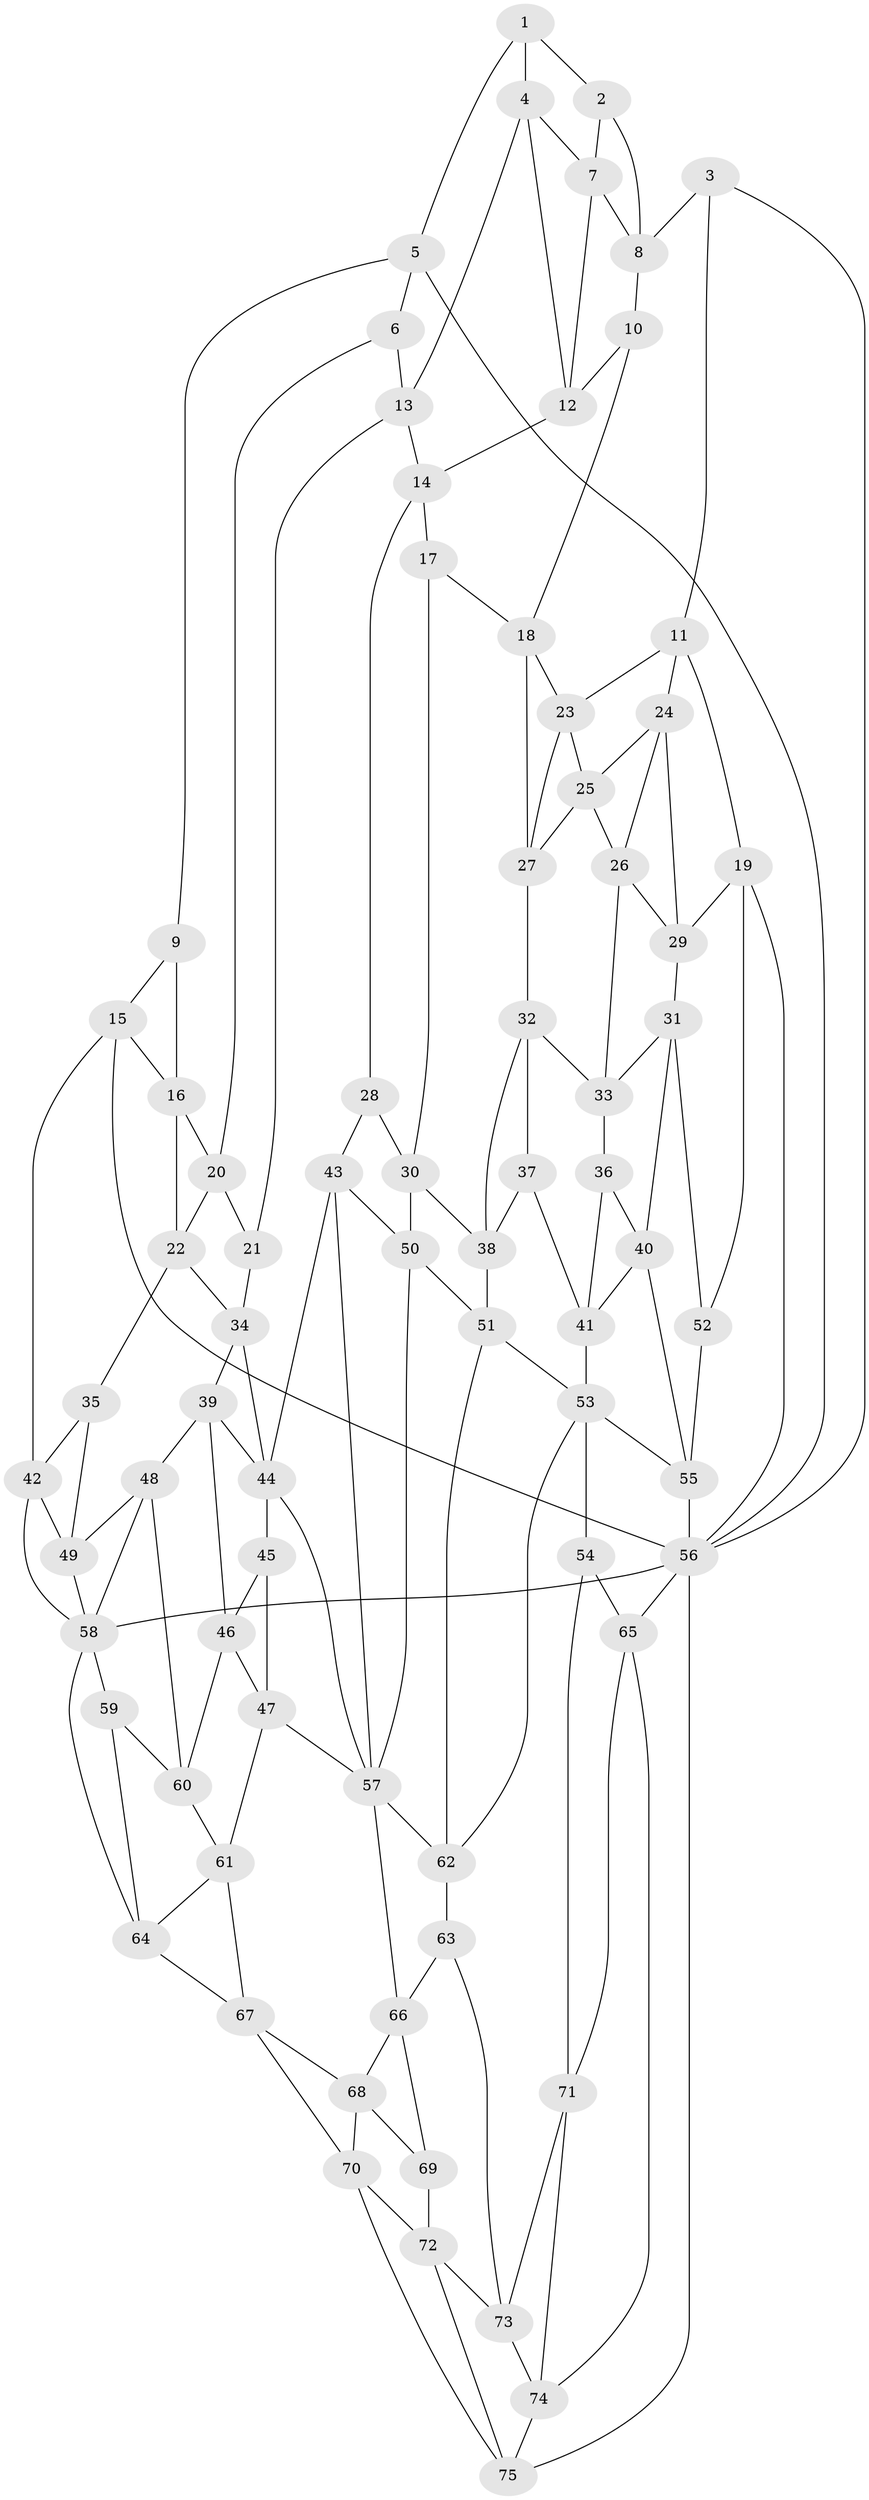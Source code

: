 // original degree distribution, {3: 0.013333333333333334, 5: 0.5733333333333334, 4: 0.21333333333333335, 6: 0.2}
// Generated by graph-tools (version 1.1) at 2025/51/03/09/25 03:51:10]
// undirected, 75 vertices, 146 edges
graph export_dot {
graph [start="1"]
  node [color=gray90,style=filled];
  1;
  2;
  3;
  4;
  5;
  6;
  7;
  8;
  9;
  10;
  11;
  12;
  13;
  14;
  15;
  16;
  17;
  18;
  19;
  20;
  21;
  22;
  23;
  24;
  25;
  26;
  27;
  28;
  29;
  30;
  31;
  32;
  33;
  34;
  35;
  36;
  37;
  38;
  39;
  40;
  41;
  42;
  43;
  44;
  45;
  46;
  47;
  48;
  49;
  50;
  51;
  52;
  53;
  54;
  55;
  56;
  57;
  58;
  59;
  60;
  61;
  62;
  63;
  64;
  65;
  66;
  67;
  68;
  69;
  70;
  71;
  72;
  73;
  74;
  75;
  1 -- 2 [weight=1.0];
  1 -- 4 [weight=1.0];
  1 -- 5 [weight=1.0];
  2 -- 7 [weight=1.0];
  2 -- 8 [weight=1.0];
  3 -- 8 [weight=1.0];
  3 -- 11 [weight=1.0];
  3 -- 56 [weight=1.0];
  4 -- 7 [weight=1.0];
  4 -- 12 [weight=1.0];
  4 -- 13 [weight=1.0];
  5 -- 6 [weight=1.0];
  5 -- 9 [weight=1.0];
  5 -- 56 [weight=1.0];
  6 -- 13 [weight=1.0];
  6 -- 20 [weight=1.0];
  7 -- 8 [weight=1.0];
  7 -- 12 [weight=1.0];
  8 -- 10 [weight=1.0];
  9 -- 15 [weight=1.0];
  9 -- 16 [weight=1.0];
  10 -- 12 [weight=1.0];
  10 -- 18 [weight=1.0];
  11 -- 19 [weight=1.0];
  11 -- 23 [weight=1.0];
  11 -- 24 [weight=1.0];
  12 -- 14 [weight=1.0];
  13 -- 14 [weight=1.0];
  13 -- 21 [weight=1.0];
  14 -- 17 [weight=1.0];
  14 -- 28 [weight=1.0];
  15 -- 16 [weight=1.0];
  15 -- 42 [weight=1.0];
  15 -- 56 [weight=1.0];
  16 -- 20 [weight=1.0];
  16 -- 22 [weight=1.0];
  17 -- 18 [weight=1.0];
  17 -- 30 [weight=1.0];
  18 -- 23 [weight=1.0];
  18 -- 27 [weight=1.0];
  19 -- 29 [weight=1.0];
  19 -- 52 [weight=1.0];
  19 -- 56 [weight=1.0];
  20 -- 21 [weight=1.0];
  20 -- 22 [weight=1.0];
  21 -- 34 [weight=1.0];
  22 -- 34 [weight=1.0];
  22 -- 35 [weight=1.0];
  23 -- 25 [weight=1.0];
  23 -- 27 [weight=1.0];
  24 -- 25 [weight=1.0];
  24 -- 26 [weight=1.0];
  24 -- 29 [weight=1.0];
  25 -- 26 [weight=1.0];
  25 -- 27 [weight=1.0];
  26 -- 29 [weight=1.0];
  26 -- 33 [weight=1.0];
  27 -- 32 [weight=1.0];
  28 -- 30 [weight=1.0];
  28 -- 43 [weight=1.0];
  29 -- 31 [weight=1.0];
  30 -- 38 [weight=1.0];
  30 -- 50 [weight=1.0];
  31 -- 33 [weight=1.0];
  31 -- 40 [weight=1.0];
  31 -- 52 [weight=1.0];
  32 -- 33 [weight=1.0];
  32 -- 37 [weight=1.0];
  32 -- 38 [weight=1.0];
  33 -- 36 [weight=1.0];
  34 -- 39 [weight=1.0];
  34 -- 44 [weight=1.0];
  35 -- 42 [weight=1.0];
  35 -- 49 [weight=1.0];
  36 -- 40 [weight=1.0];
  36 -- 41 [weight=1.0];
  37 -- 38 [weight=1.0];
  37 -- 41 [weight=1.0];
  38 -- 51 [weight=1.0];
  39 -- 44 [weight=1.0];
  39 -- 46 [weight=1.0];
  39 -- 48 [weight=1.0];
  40 -- 41 [weight=1.0];
  40 -- 55 [weight=1.0];
  41 -- 53 [weight=1.0];
  42 -- 49 [weight=1.0];
  42 -- 58 [weight=1.0];
  43 -- 44 [weight=1.0];
  43 -- 50 [weight=1.0];
  43 -- 57 [weight=1.0];
  44 -- 45 [weight=2.0];
  44 -- 57 [weight=1.0];
  45 -- 46 [weight=1.0];
  45 -- 47 [weight=1.0];
  46 -- 47 [weight=1.0];
  46 -- 60 [weight=1.0];
  47 -- 57 [weight=1.0];
  47 -- 61 [weight=1.0];
  48 -- 49 [weight=1.0];
  48 -- 58 [weight=1.0];
  48 -- 60 [weight=1.0];
  49 -- 58 [weight=1.0];
  50 -- 51 [weight=1.0];
  50 -- 57 [weight=1.0];
  51 -- 53 [weight=1.0];
  51 -- 62 [weight=1.0];
  52 -- 55 [weight=2.0];
  53 -- 54 [weight=2.0];
  53 -- 55 [weight=1.0];
  53 -- 62 [weight=1.0];
  54 -- 65 [weight=1.0];
  54 -- 71 [weight=1.0];
  55 -- 56 [weight=1.0];
  56 -- 58 [weight=1.0];
  56 -- 65 [weight=1.0];
  56 -- 75 [weight=1.0];
  57 -- 62 [weight=1.0];
  57 -- 66 [weight=1.0];
  58 -- 59 [weight=1.0];
  58 -- 64 [weight=1.0];
  59 -- 60 [weight=1.0];
  59 -- 64 [weight=1.0];
  60 -- 61 [weight=1.0];
  61 -- 64 [weight=1.0];
  61 -- 67 [weight=1.0];
  62 -- 63 [weight=1.0];
  63 -- 66 [weight=1.0];
  63 -- 73 [weight=1.0];
  64 -- 67 [weight=1.0];
  65 -- 71 [weight=1.0];
  65 -- 74 [weight=1.0];
  66 -- 68 [weight=1.0];
  66 -- 69 [weight=1.0];
  67 -- 68 [weight=1.0];
  67 -- 70 [weight=1.0];
  68 -- 69 [weight=1.0];
  68 -- 70 [weight=1.0];
  69 -- 72 [weight=1.0];
  70 -- 72 [weight=1.0];
  70 -- 75 [weight=1.0];
  71 -- 73 [weight=1.0];
  71 -- 74 [weight=1.0];
  72 -- 73 [weight=1.0];
  72 -- 75 [weight=1.0];
  73 -- 74 [weight=1.0];
  74 -- 75 [weight=1.0];
}
